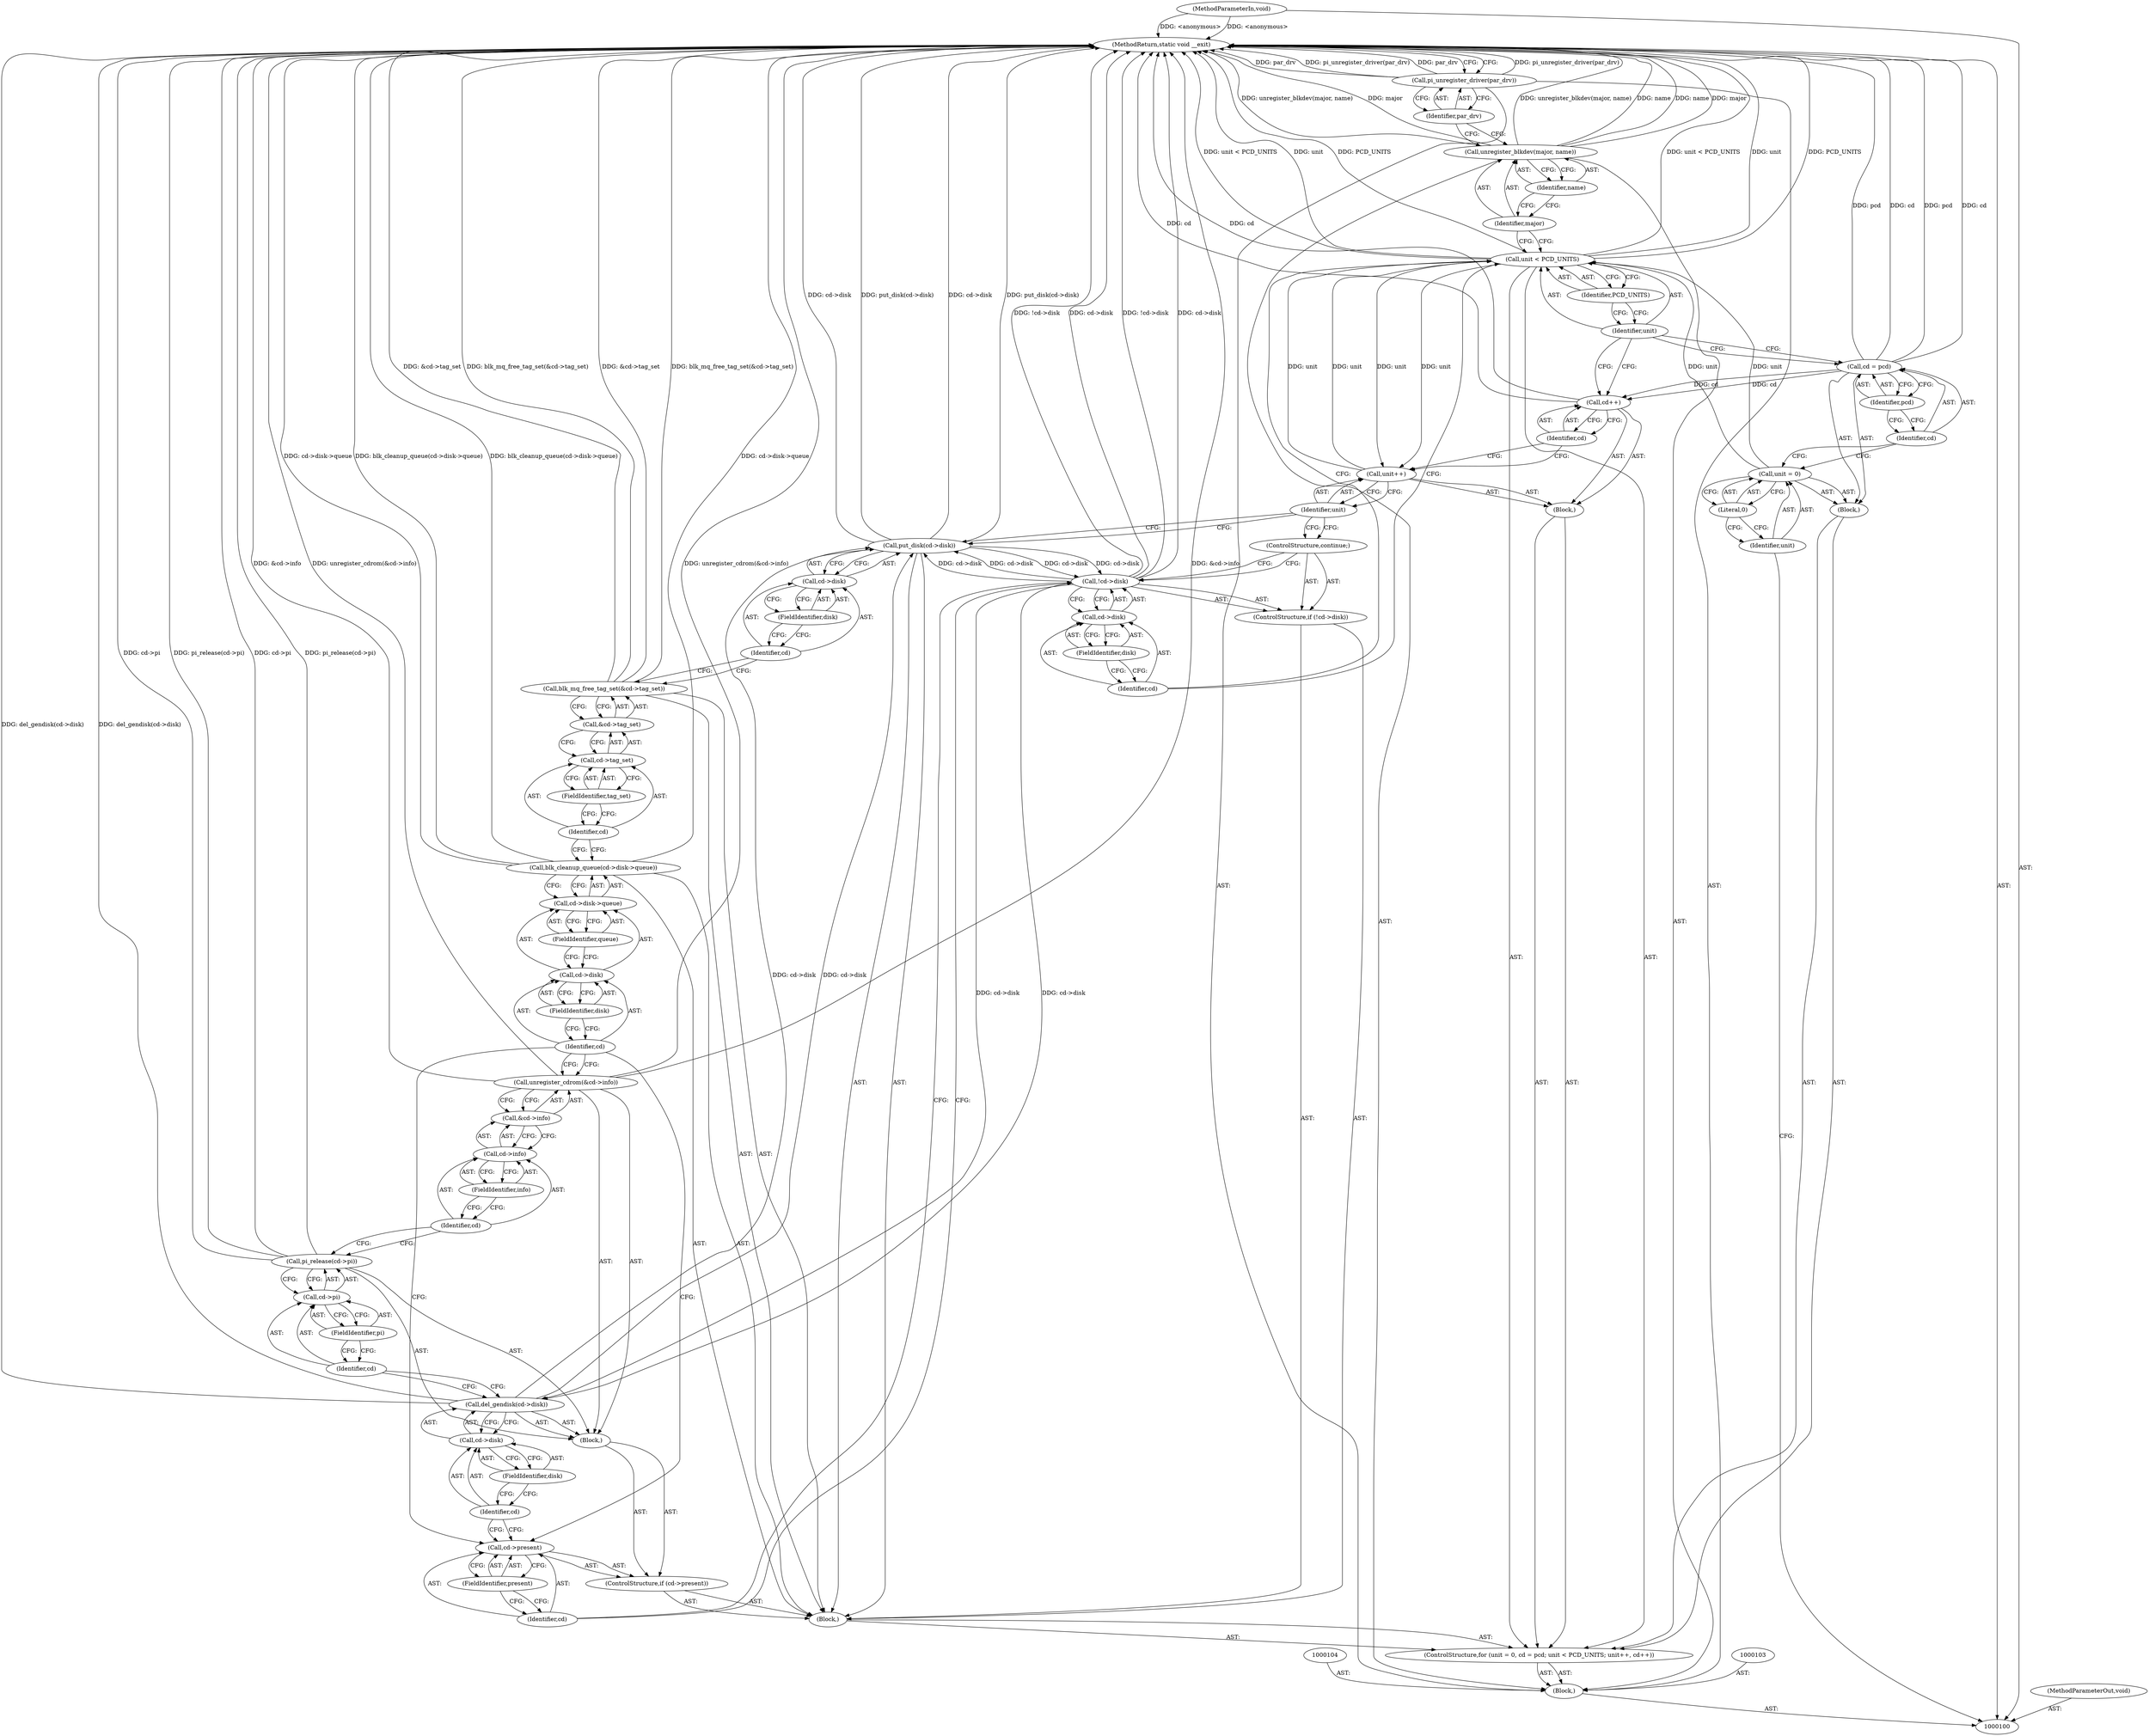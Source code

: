 digraph "0_linux_f0d1762554014ce0ae347b9f0d088f2c157c8c72_0" {
"1000166" [label="(MethodReturn,static void __exit)"];
"1000101" [label="(MethodParameterIn,void)"];
"1000233" [label="(MethodParameterOut,void)"];
"1000131" [label="(FieldIdentifier,present)"];
"1000132" [label="(Block,)"];
"1000128" [label="(ControlStructure,if (cd->present))"];
"1000129" [label="(Call,cd->present)"];
"1000130" [label="(Identifier,cd)"];
"1000134" [label="(Call,cd->disk)"];
"1000135" [label="(Identifier,cd)"];
"1000136" [label="(FieldIdentifier,disk)"];
"1000133" [label="(Call,del_gendisk(cd->disk))"];
"1000138" [label="(Call,cd->pi)"];
"1000139" [label="(Identifier,cd)"];
"1000140" [label="(FieldIdentifier,pi)"];
"1000137" [label="(Call,pi_release(cd->pi))"];
"1000142" [label="(Call,&cd->info)"];
"1000143" [label="(Call,cd->info)"];
"1000144" [label="(Identifier,cd)"];
"1000145" [label="(FieldIdentifier,info)"];
"1000141" [label="(Call,unregister_cdrom(&cd->info))"];
"1000146" [label="(Call,blk_cleanup_queue(cd->disk->queue))"];
"1000147" [label="(Call,cd->disk->queue)"];
"1000148" [label="(Call,cd->disk)"];
"1000149" [label="(Identifier,cd)"];
"1000150" [label="(FieldIdentifier,disk)"];
"1000151" [label="(FieldIdentifier,queue)"];
"1000152" [label="(Call,blk_mq_free_tag_set(&cd->tag_set))"];
"1000153" [label="(Call,&cd->tag_set)"];
"1000154" [label="(Call,cd->tag_set)"];
"1000155" [label="(Identifier,cd)"];
"1000156" [label="(FieldIdentifier,tag_set)"];
"1000158" [label="(Call,cd->disk)"];
"1000159" [label="(Identifier,cd)"];
"1000160" [label="(FieldIdentifier,disk)"];
"1000157" [label="(Call,put_disk(cd->disk))"];
"1000161" [label="(Call,unregister_blkdev(major, name))"];
"1000162" [label="(Identifier,major)"];
"1000163" [label="(Identifier,name)"];
"1000102" [label="(Block,)"];
"1000164" [label="(Call,pi_unregister_driver(par_drv))"];
"1000165" [label="(Identifier,par_drv)"];
"1000109" [label="(Literal,0)"];
"1000110" [label="(Call,cd = pcd)"];
"1000111" [label="(Identifier,cd)"];
"1000105" [label="(ControlStructure,for (unit = 0, cd = pcd; unit < PCD_UNITS; unit++, cd++))"];
"1000112" [label="(Identifier,pcd)"];
"1000113" [label="(Call,unit < PCD_UNITS)"];
"1000114" [label="(Identifier,unit)"];
"1000115" [label="(Identifier,PCD_UNITS)"];
"1000116" [label="(Block,)"];
"1000117" [label="(Call,unit++)"];
"1000118" [label="(Identifier,unit)"];
"1000119" [label="(Call,cd++)"];
"1000120" [label="(Identifier,cd)"];
"1000121" [label="(Block,)"];
"1000106" [label="(Block,)"];
"1000107" [label="(Call,unit = 0)"];
"1000108" [label="(Identifier,unit)"];
"1000126" [label="(FieldIdentifier,disk)"];
"1000122" [label="(ControlStructure,if (!cd->disk))"];
"1000123" [label="(Call,!cd->disk)"];
"1000124" [label="(Call,cd->disk)"];
"1000125" [label="(Identifier,cd)"];
"1000127" [label="(ControlStructure,continue;)"];
"1000166" -> "1000100"  [label="AST: "];
"1000166" -> "1000164"  [label="CFG: "];
"1000164" -> "1000166"  [label="DDG: pi_unregister_driver(par_drv)"];
"1000164" -> "1000166"  [label="DDG: par_drv"];
"1000141" -> "1000166"  [label="DDG: &cd->info"];
"1000141" -> "1000166"  [label="DDG: unregister_cdrom(&cd->info)"];
"1000157" -> "1000166"  [label="DDG: put_disk(cd->disk)"];
"1000157" -> "1000166"  [label="DDG: cd->disk"];
"1000113" -> "1000166"  [label="DDG: unit"];
"1000113" -> "1000166"  [label="DDG: PCD_UNITS"];
"1000113" -> "1000166"  [label="DDG: unit < PCD_UNITS"];
"1000152" -> "1000166"  [label="DDG: blk_mq_free_tag_set(&cd->tag_set)"];
"1000152" -> "1000166"  [label="DDG: &cd->tag_set"];
"1000137" -> "1000166"  [label="DDG: cd->pi"];
"1000137" -> "1000166"  [label="DDG: pi_release(cd->pi)"];
"1000123" -> "1000166"  [label="DDG: !cd->disk"];
"1000123" -> "1000166"  [label="DDG: cd->disk"];
"1000133" -> "1000166"  [label="DDG: del_gendisk(cd->disk)"];
"1000110" -> "1000166"  [label="DDG: pcd"];
"1000110" -> "1000166"  [label="DDG: cd"];
"1000101" -> "1000166"  [label="DDG: <anonymous>"];
"1000119" -> "1000166"  [label="DDG: cd"];
"1000161" -> "1000166"  [label="DDG: name"];
"1000161" -> "1000166"  [label="DDG: major"];
"1000161" -> "1000166"  [label="DDG: unregister_blkdev(major, name)"];
"1000146" -> "1000166"  [label="DDG: blk_cleanup_queue(cd->disk->queue)"];
"1000146" -> "1000166"  [label="DDG: cd->disk->queue"];
"1000101" -> "1000100"  [label="AST: "];
"1000101" -> "1000166"  [label="DDG: <anonymous>"];
"1000233" -> "1000100"  [label="AST: "];
"1000131" -> "1000129"  [label="AST: "];
"1000131" -> "1000130"  [label="CFG: "];
"1000129" -> "1000131"  [label="CFG: "];
"1000132" -> "1000128"  [label="AST: "];
"1000133" -> "1000132"  [label="AST: "];
"1000137" -> "1000132"  [label="AST: "];
"1000141" -> "1000132"  [label="AST: "];
"1000128" -> "1000121"  [label="AST: "];
"1000129" -> "1000128"  [label="AST: "];
"1000132" -> "1000128"  [label="AST: "];
"1000129" -> "1000128"  [label="AST: "];
"1000129" -> "1000131"  [label="CFG: "];
"1000130" -> "1000129"  [label="AST: "];
"1000131" -> "1000129"  [label="AST: "];
"1000135" -> "1000129"  [label="CFG: "];
"1000149" -> "1000129"  [label="CFG: "];
"1000130" -> "1000129"  [label="AST: "];
"1000130" -> "1000123"  [label="CFG: "];
"1000131" -> "1000130"  [label="CFG: "];
"1000134" -> "1000133"  [label="AST: "];
"1000134" -> "1000136"  [label="CFG: "];
"1000135" -> "1000134"  [label="AST: "];
"1000136" -> "1000134"  [label="AST: "];
"1000133" -> "1000134"  [label="CFG: "];
"1000135" -> "1000134"  [label="AST: "];
"1000135" -> "1000129"  [label="CFG: "];
"1000136" -> "1000135"  [label="CFG: "];
"1000136" -> "1000134"  [label="AST: "];
"1000136" -> "1000135"  [label="CFG: "];
"1000134" -> "1000136"  [label="CFG: "];
"1000133" -> "1000132"  [label="AST: "];
"1000133" -> "1000134"  [label="CFG: "];
"1000134" -> "1000133"  [label="AST: "];
"1000139" -> "1000133"  [label="CFG: "];
"1000133" -> "1000166"  [label="DDG: del_gendisk(cd->disk)"];
"1000123" -> "1000133"  [label="DDG: cd->disk"];
"1000133" -> "1000157"  [label="DDG: cd->disk"];
"1000138" -> "1000137"  [label="AST: "];
"1000138" -> "1000140"  [label="CFG: "];
"1000139" -> "1000138"  [label="AST: "];
"1000140" -> "1000138"  [label="AST: "];
"1000137" -> "1000138"  [label="CFG: "];
"1000139" -> "1000138"  [label="AST: "];
"1000139" -> "1000133"  [label="CFG: "];
"1000140" -> "1000139"  [label="CFG: "];
"1000140" -> "1000138"  [label="AST: "];
"1000140" -> "1000139"  [label="CFG: "];
"1000138" -> "1000140"  [label="CFG: "];
"1000137" -> "1000132"  [label="AST: "];
"1000137" -> "1000138"  [label="CFG: "];
"1000138" -> "1000137"  [label="AST: "];
"1000144" -> "1000137"  [label="CFG: "];
"1000137" -> "1000166"  [label="DDG: cd->pi"];
"1000137" -> "1000166"  [label="DDG: pi_release(cd->pi)"];
"1000142" -> "1000141"  [label="AST: "];
"1000142" -> "1000143"  [label="CFG: "];
"1000143" -> "1000142"  [label="AST: "];
"1000141" -> "1000142"  [label="CFG: "];
"1000143" -> "1000142"  [label="AST: "];
"1000143" -> "1000145"  [label="CFG: "];
"1000144" -> "1000143"  [label="AST: "];
"1000145" -> "1000143"  [label="AST: "];
"1000142" -> "1000143"  [label="CFG: "];
"1000144" -> "1000143"  [label="AST: "];
"1000144" -> "1000137"  [label="CFG: "];
"1000145" -> "1000144"  [label="CFG: "];
"1000145" -> "1000143"  [label="AST: "];
"1000145" -> "1000144"  [label="CFG: "];
"1000143" -> "1000145"  [label="CFG: "];
"1000141" -> "1000132"  [label="AST: "];
"1000141" -> "1000142"  [label="CFG: "];
"1000142" -> "1000141"  [label="AST: "];
"1000149" -> "1000141"  [label="CFG: "];
"1000141" -> "1000166"  [label="DDG: &cd->info"];
"1000141" -> "1000166"  [label="DDG: unregister_cdrom(&cd->info)"];
"1000146" -> "1000121"  [label="AST: "];
"1000146" -> "1000147"  [label="CFG: "];
"1000147" -> "1000146"  [label="AST: "];
"1000155" -> "1000146"  [label="CFG: "];
"1000146" -> "1000166"  [label="DDG: blk_cleanup_queue(cd->disk->queue)"];
"1000146" -> "1000166"  [label="DDG: cd->disk->queue"];
"1000147" -> "1000146"  [label="AST: "];
"1000147" -> "1000151"  [label="CFG: "];
"1000148" -> "1000147"  [label="AST: "];
"1000151" -> "1000147"  [label="AST: "];
"1000146" -> "1000147"  [label="CFG: "];
"1000148" -> "1000147"  [label="AST: "];
"1000148" -> "1000150"  [label="CFG: "];
"1000149" -> "1000148"  [label="AST: "];
"1000150" -> "1000148"  [label="AST: "];
"1000151" -> "1000148"  [label="CFG: "];
"1000149" -> "1000148"  [label="AST: "];
"1000149" -> "1000141"  [label="CFG: "];
"1000149" -> "1000129"  [label="CFG: "];
"1000150" -> "1000149"  [label="CFG: "];
"1000150" -> "1000148"  [label="AST: "];
"1000150" -> "1000149"  [label="CFG: "];
"1000148" -> "1000150"  [label="CFG: "];
"1000151" -> "1000147"  [label="AST: "];
"1000151" -> "1000148"  [label="CFG: "];
"1000147" -> "1000151"  [label="CFG: "];
"1000152" -> "1000121"  [label="AST: "];
"1000152" -> "1000153"  [label="CFG: "];
"1000153" -> "1000152"  [label="AST: "];
"1000159" -> "1000152"  [label="CFG: "];
"1000152" -> "1000166"  [label="DDG: blk_mq_free_tag_set(&cd->tag_set)"];
"1000152" -> "1000166"  [label="DDG: &cd->tag_set"];
"1000153" -> "1000152"  [label="AST: "];
"1000153" -> "1000154"  [label="CFG: "];
"1000154" -> "1000153"  [label="AST: "];
"1000152" -> "1000153"  [label="CFG: "];
"1000154" -> "1000153"  [label="AST: "];
"1000154" -> "1000156"  [label="CFG: "];
"1000155" -> "1000154"  [label="AST: "];
"1000156" -> "1000154"  [label="AST: "];
"1000153" -> "1000154"  [label="CFG: "];
"1000155" -> "1000154"  [label="AST: "];
"1000155" -> "1000146"  [label="CFG: "];
"1000156" -> "1000155"  [label="CFG: "];
"1000156" -> "1000154"  [label="AST: "];
"1000156" -> "1000155"  [label="CFG: "];
"1000154" -> "1000156"  [label="CFG: "];
"1000158" -> "1000157"  [label="AST: "];
"1000158" -> "1000160"  [label="CFG: "];
"1000159" -> "1000158"  [label="AST: "];
"1000160" -> "1000158"  [label="AST: "];
"1000157" -> "1000158"  [label="CFG: "];
"1000159" -> "1000158"  [label="AST: "];
"1000159" -> "1000152"  [label="CFG: "];
"1000160" -> "1000159"  [label="CFG: "];
"1000160" -> "1000158"  [label="AST: "];
"1000160" -> "1000159"  [label="CFG: "];
"1000158" -> "1000160"  [label="CFG: "];
"1000157" -> "1000121"  [label="AST: "];
"1000157" -> "1000158"  [label="CFG: "];
"1000158" -> "1000157"  [label="AST: "];
"1000118" -> "1000157"  [label="CFG: "];
"1000157" -> "1000166"  [label="DDG: put_disk(cd->disk)"];
"1000157" -> "1000166"  [label="DDG: cd->disk"];
"1000157" -> "1000123"  [label="DDG: cd->disk"];
"1000133" -> "1000157"  [label="DDG: cd->disk"];
"1000123" -> "1000157"  [label="DDG: cd->disk"];
"1000161" -> "1000102"  [label="AST: "];
"1000161" -> "1000163"  [label="CFG: "];
"1000162" -> "1000161"  [label="AST: "];
"1000163" -> "1000161"  [label="AST: "];
"1000165" -> "1000161"  [label="CFG: "];
"1000161" -> "1000166"  [label="DDG: name"];
"1000161" -> "1000166"  [label="DDG: major"];
"1000161" -> "1000166"  [label="DDG: unregister_blkdev(major, name)"];
"1000162" -> "1000161"  [label="AST: "];
"1000162" -> "1000113"  [label="CFG: "];
"1000163" -> "1000162"  [label="CFG: "];
"1000163" -> "1000161"  [label="AST: "];
"1000163" -> "1000162"  [label="CFG: "];
"1000161" -> "1000163"  [label="CFG: "];
"1000102" -> "1000100"  [label="AST: "];
"1000103" -> "1000102"  [label="AST: "];
"1000104" -> "1000102"  [label="AST: "];
"1000105" -> "1000102"  [label="AST: "];
"1000161" -> "1000102"  [label="AST: "];
"1000164" -> "1000102"  [label="AST: "];
"1000164" -> "1000102"  [label="AST: "];
"1000164" -> "1000165"  [label="CFG: "];
"1000165" -> "1000164"  [label="AST: "];
"1000166" -> "1000164"  [label="CFG: "];
"1000164" -> "1000166"  [label="DDG: pi_unregister_driver(par_drv)"];
"1000164" -> "1000166"  [label="DDG: par_drv"];
"1000165" -> "1000164"  [label="AST: "];
"1000165" -> "1000161"  [label="CFG: "];
"1000164" -> "1000165"  [label="CFG: "];
"1000109" -> "1000107"  [label="AST: "];
"1000109" -> "1000108"  [label="CFG: "];
"1000107" -> "1000109"  [label="CFG: "];
"1000110" -> "1000106"  [label="AST: "];
"1000110" -> "1000112"  [label="CFG: "];
"1000111" -> "1000110"  [label="AST: "];
"1000112" -> "1000110"  [label="AST: "];
"1000114" -> "1000110"  [label="CFG: "];
"1000110" -> "1000166"  [label="DDG: pcd"];
"1000110" -> "1000166"  [label="DDG: cd"];
"1000110" -> "1000119"  [label="DDG: cd"];
"1000111" -> "1000110"  [label="AST: "];
"1000111" -> "1000107"  [label="CFG: "];
"1000112" -> "1000111"  [label="CFG: "];
"1000105" -> "1000102"  [label="AST: "];
"1000106" -> "1000105"  [label="AST: "];
"1000113" -> "1000105"  [label="AST: "];
"1000116" -> "1000105"  [label="AST: "];
"1000121" -> "1000105"  [label="AST: "];
"1000112" -> "1000110"  [label="AST: "];
"1000112" -> "1000111"  [label="CFG: "];
"1000110" -> "1000112"  [label="CFG: "];
"1000113" -> "1000105"  [label="AST: "];
"1000113" -> "1000115"  [label="CFG: "];
"1000114" -> "1000113"  [label="AST: "];
"1000115" -> "1000113"  [label="AST: "];
"1000125" -> "1000113"  [label="CFG: "];
"1000162" -> "1000113"  [label="CFG: "];
"1000113" -> "1000166"  [label="DDG: unit"];
"1000113" -> "1000166"  [label="DDG: PCD_UNITS"];
"1000113" -> "1000166"  [label="DDG: unit < PCD_UNITS"];
"1000107" -> "1000113"  [label="DDG: unit"];
"1000117" -> "1000113"  [label="DDG: unit"];
"1000113" -> "1000117"  [label="DDG: unit"];
"1000114" -> "1000113"  [label="AST: "];
"1000114" -> "1000110"  [label="CFG: "];
"1000114" -> "1000119"  [label="CFG: "];
"1000115" -> "1000114"  [label="CFG: "];
"1000115" -> "1000113"  [label="AST: "];
"1000115" -> "1000114"  [label="CFG: "];
"1000113" -> "1000115"  [label="CFG: "];
"1000116" -> "1000105"  [label="AST: "];
"1000117" -> "1000116"  [label="AST: "];
"1000119" -> "1000116"  [label="AST: "];
"1000117" -> "1000116"  [label="AST: "];
"1000117" -> "1000118"  [label="CFG: "];
"1000118" -> "1000117"  [label="AST: "];
"1000120" -> "1000117"  [label="CFG: "];
"1000117" -> "1000113"  [label="DDG: unit"];
"1000113" -> "1000117"  [label="DDG: unit"];
"1000118" -> "1000117"  [label="AST: "];
"1000118" -> "1000127"  [label="CFG: "];
"1000118" -> "1000157"  [label="CFG: "];
"1000117" -> "1000118"  [label="CFG: "];
"1000119" -> "1000116"  [label="AST: "];
"1000119" -> "1000120"  [label="CFG: "];
"1000120" -> "1000119"  [label="AST: "];
"1000114" -> "1000119"  [label="CFG: "];
"1000119" -> "1000166"  [label="DDG: cd"];
"1000110" -> "1000119"  [label="DDG: cd"];
"1000120" -> "1000119"  [label="AST: "];
"1000120" -> "1000117"  [label="CFG: "];
"1000119" -> "1000120"  [label="CFG: "];
"1000121" -> "1000105"  [label="AST: "];
"1000122" -> "1000121"  [label="AST: "];
"1000128" -> "1000121"  [label="AST: "];
"1000146" -> "1000121"  [label="AST: "];
"1000152" -> "1000121"  [label="AST: "];
"1000157" -> "1000121"  [label="AST: "];
"1000106" -> "1000105"  [label="AST: "];
"1000107" -> "1000106"  [label="AST: "];
"1000110" -> "1000106"  [label="AST: "];
"1000107" -> "1000106"  [label="AST: "];
"1000107" -> "1000109"  [label="CFG: "];
"1000108" -> "1000107"  [label="AST: "];
"1000109" -> "1000107"  [label="AST: "];
"1000111" -> "1000107"  [label="CFG: "];
"1000107" -> "1000113"  [label="DDG: unit"];
"1000108" -> "1000107"  [label="AST: "];
"1000108" -> "1000100"  [label="CFG: "];
"1000109" -> "1000108"  [label="CFG: "];
"1000126" -> "1000124"  [label="AST: "];
"1000126" -> "1000125"  [label="CFG: "];
"1000124" -> "1000126"  [label="CFG: "];
"1000122" -> "1000121"  [label="AST: "];
"1000123" -> "1000122"  [label="AST: "];
"1000127" -> "1000122"  [label="AST: "];
"1000123" -> "1000122"  [label="AST: "];
"1000123" -> "1000124"  [label="CFG: "];
"1000124" -> "1000123"  [label="AST: "];
"1000127" -> "1000123"  [label="CFG: "];
"1000130" -> "1000123"  [label="CFG: "];
"1000123" -> "1000166"  [label="DDG: !cd->disk"];
"1000123" -> "1000166"  [label="DDG: cd->disk"];
"1000157" -> "1000123"  [label="DDG: cd->disk"];
"1000123" -> "1000133"  [label="DDG: cd->disk"];
"1000123" -> "1000157"  [label="DDG: cd->disk"];
"1000124" -> "1000123"  [label="AST: "];
"1000124" -> "1000126"  [label="CFG: "];
"1000125" -> "1000124"  [label="AST: "];
"1000126" -> "1000124"  [label="AST: "];
"1000123" -> "1000124"  [label="CFG: "];
"1000125" -> "1000124"  [label="AST: "];
"1000125" -> "1000113"  [label="CFG: "];
"1000126" -> "1000125"  [label="CFG: "];
"1000127" -> "1000122"  [label="AST: "];
"1000127" -> "1000123"  [label="CFG: "];
"1000118" -> "1000127"  [label="CFG: "];
}
